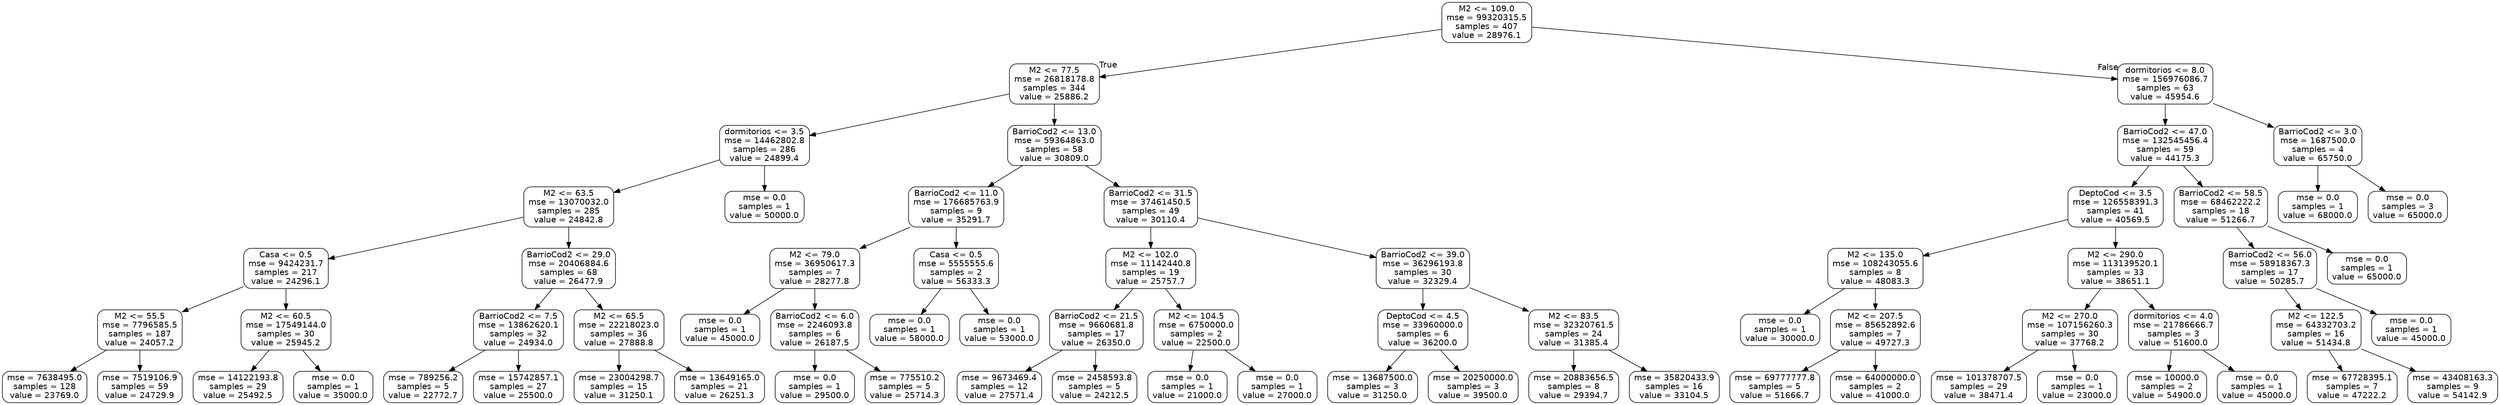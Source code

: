 digraph Tree {
node [shape=box, style="rounded", color="black", fontname=helvetica] ;
edge [fontname=helvetica] ;
0 [label="M2 <= 109.0\nmse = 99320315.5\nsamples = 407\nvalue = 28976.1"] ;
1 [label="M2 <= 77.5\nmse = 26818178.8\nsamples = 344\nvalue = 25886.2"] ;
0 -> 1 [labeldistance=2.5, labelangle=45, headlabel="True"] ;
2 [label="dormitorios <= 3.5\nmse = 14462802.8\nsamples = 286\nvalue = 24899.4"] ;
1 -> 2 ;
3 [label="M2 <= 63.5\nmse = 13070032.0\nsamples = 285\nvalue = 24842.8"] ;
2 -> 3 ;
4 [label="Casa <= 0.5\nmse = 9424231.7\nsamples = 217\nvalue = 24296.1"] ;
3 -> 4 ;
5 [label="M2 <= 55.5\nmse = 7796585.5\nsamples = 187\nvalue = 24057.2"] ;
4 -> 5 ;
6 [label="mse = 7638495.0\nsamples = 128\nvalue = 23769.0"] ;
5 -> 6 ;
7 [label="mse = 7519106.9\nsamples = 59\nvalue = 24729.9"] ;
5 -> 7 ;
8 [label="M2 <= 60.5\nmse = 17549144.0\nsamples = 30\nvalue = 25945.2"] ;
4 -> 8 ;
9 [label="mse = 14122193.8\nsamples = 29\nvalue = 25492.5"] ;
8 -> 9 ;
10 [label="mse = 0.0\nsamples = 1\nvalue = 35000.0"] ;
8 -> 10 ;
11 [label="BarrioCod2 <= 29.0\nmse = 20406884.6\nsamples = 68\nvalue = 26477.9"] ;
3 -> 11 ;
12 [label="BarrioCod2 <= 7.5\nmse = 13862620.1\nsamples = 32\nvalue = 24934.0"] ;
11 -> 12 ;
13 [label="mse = 789256.2\nsamples = 5\nvalue = 22772.7"] ;
12 -> 13 ;
14 [label="mse = 15742857.1\nsamples = 27\nvalue = 25500.0"] ;
12 -> 14 ;
15 [label="M2 <= 65.5\nmse = 22218023.0\nsamples = 36\nvalue = 27888.8"] ;
11 -> 15 ;
16 [label="mse = 23004298.7\nsamples = 15\nvalue = 31250.1"] ;
15 -> 16 ;
17 [label="mse = 13649165.0\nsamples = 21\nvalue = 26251.3"] ;
15 -> 17 ;
18 [label="mse = 0.0\nsamples = 1\nvalue = 50000.0"] ;
2 -> 18 ;
19 [label="BarrioCod2 <= 13.0\nmse = 59364863.0\nsamples = 58\nvalue = 30809.0"] ;
1 -> 19 ;
20 [label="BarrioCod2 <= 11.0\nmse = 176685763.9\nsamples = 9\nvalue = 35291.7"] ;
19 -> 20 ;
21 [label="M2 <= 79.0\nmse = 36950617.3\nsamples = 7\nvalue = 28277.8"] ;
20 -> 21 ;
22 [label="mse = 0.0\nsamples = 1\nvalue = 45000.0"] ;
21 -> 22 ;
23 [label="BarrioCod2 <= 6.0\nmse = 2246093.8\nsamples = 6\nvalue = 26187.5"] ;
21 -> 23 ;
24 [label="mse = 0.0\nsamples = 1\nvalue = 29500.0"] ;
23 -> 24 ;
25 [label="mse = 775510.2\nsamples = 5\nvalue = 25714.3"] ;
23 -> 25 ;
26 [label="Casa <= 0.5\nmse = 5555555.6\nsamples = 2\nvalue = 56333.3"] ;
20 -> 26 ;
27 [label="mse = 0.0\nsamples = 1\nvalue = 58000.0"] ;
26 -> 27 ;
28 [label="mse = 0.0\nsamples = 1\nvalue = 53000.0"] ;
26 -> 28 ;
29 [label="BarrioCod2 <= 31.5\nmse = 37461450.5\nsamples = 49\nvalue = 30110.4"] ;
19 -> 29 ;
30 [label="M2 <= 102.0\nmse = 11142440.8\nsamples = 19\nvalue = 25757.7"] ;
29 -> 30 ;
31 [label="BarrioCod2 <= 21.5\nmse = 9660681.8\nsamples = 17\nvalue = 26350.0"] ;
30 -> 31 ;
32 [label="mse = 9673469.4\nsamples = 12\nvalue = 27571.4"] ;
31 -> 32 ;
33 [label="mse = 2458593.8\nsamples = 5\nvalue = 24212.5"] ;
31 -> 33 ;
34 [label="M2 <= 104.5\nmse = 6750000.0\nsamples = 2\nvalue = 22500.0"] ;
30 -> 34 ;
35 [label="mse = 0.0\nsamples = 1\nvalue = 21000.0"] ;
34 -> 35 ;
36 [label="mse = 0.0\nsamples = 1\nvalue = 27000.0"] ;
34 -> 36 ;
37 [label="BarrioCod2 <= 39.0\nmse = 36296193.8\nsamples = 30\nvalue = 32329.4"] ;
29 -> 37 ;
38 [label="DeptoCod <= 4.5\nmse = 33960000.0\nsamples = 6\nvalue = 36200.0"] ;
37 -> 38 ;
39 [label="mse = 13687500.0\nsamples = 3\nvalue = 31250.0"] ;
38 -> 39 ;
40 [label="mse = 20250000.0\nsamples = 3\nvalue = 39500.0"] ;
38 -> 40 ;
41 [label="M2 <= 83.5\nmse = 32320761.5\nsamples = 24\nvalue = 31385.4"] ;
37 -> 41 ;
42 [label="mse = 20883656.5\nsamples = 8\nvalue = 29394.7"] ;
41 -> 42 ;
43 [label="mse = 35820433.9\nsamples = 16\nvalue = 33104.5"] ;
41 -> 43 ;
44 [label="dormitorios <= 8.0\nmse = 156976086.7\nsamples = 63\nvalue = 45954.6"] ;
0 -> 44 [labeldistance=2.5, labelangle=-45, headlabel="False"] ;
45 [label="BarrioCod2 <= 47.0\nmse = 132545456.4\nsamples = 59\nvalue = 44175.3"] ;
44 -> 45 ;
46 [label="DeptoCod <= 3.5\nmse = 126558391.3\nsamples = 41\nvalue = 40569.5"] ;
45 -> 46 ;
47 [label="M2 <= 135.0\nmse = 108243055.6\nsamples = 8\nvalue = 48083.3"] ;
46 -> 47 ;
48 [label="mse = 0.0\nsamples = 1\nvalue = 30000.0"] ;
47 -> 48 ;
49 [label="M2 <= 207.5\nmse = 85652892.6\nsamples = 7\nvalue = 49727.3"] ;
47 -> 49 ;
50 [label="mse = 69777777.8\nsamples = 5\nvalue = 51666.7"] ;
49 -> 50 ;
51 [label="mse = 64000000.0\nsamples = 2\nvalue = 41000.0"] ;
49 -> 51 ;
52 [label="M2 <= 290.0\nmse = 113139520.1\nsamples = 33\nvalue = 38651.1"] ;
46 -> 52 ;
53 [label="M2 <= 270.0\nmse = 107156260.3\nsamples = 30\nvalue = 37768.2"] ;
52 -> 53 ;
54 [label="mse = 101378707.5\nsamples = 29\nvalue = 38471.4"] ;
53 -> 54 ;
55 [label="mse = 0.0\nsamples = 1\nvalue = 23000.0"] ;
53 -> 55 ;
56 [label="dormitorios <= 4.0\nmse = 21786666.7\nsamples = 3\nvalue = 51600.0"] ;
52 -> 56 ;
57 [label="mse = 10000.0\nsamples = 2\nvalue = 54900.0"] ;
56 -> 57 ;
58 [label="mse = 0.0\nsamples = 1\nvalue = 45000.0"] ;
56 -> 58 ;
59 [label="BarrioCod2 <= 58.5\nmse = 68462222.2\nsamples = 18\nvalue = 51266.7"] ;
45 -> 59 ;
60 [label="BarrioCod2 <= 56.0\nmse = 58918367.3\nsamples = 17\nvalue = 50285.7"] ;
59 -> 60 ;
61 [label="M2 <= 122.5\nmse = 64332703.2\nsamples = 16\nvalue = 51434.8"] ;
60 -> 61 ;
62 [label="mse = 67728395.1\nsamples = 7\nvalue = 47222.2"] ;
61 -> 62 ;
63 [label="mse = 43408163.3\nsamples = 9\nvalue = 54142.9"] ;
61 -> 63 ;
64 [label="mse = 0.0\nsamples = 1\nvalue = 45000.0"] ;
60 -> 64 ;
65 [label="mse = 0.0\nsamples = 1\nvalue = 65000.0"] ;
59 -> 65 ;
66 [label="BarrioCod2 <= 3.0\nmse = 1687500.0\nsamples = 4\nvalue = 65750.0"] ;
44 -> 66 ;
67 [label="mse = 0.0\nsamples = 1\nvalue = 68000.0"] ;
66 -> 67 ;
68 [label="mse = 0.0\nsamples = 3\nvalue = 65000.0"] ;
66 -> 68 ;
}